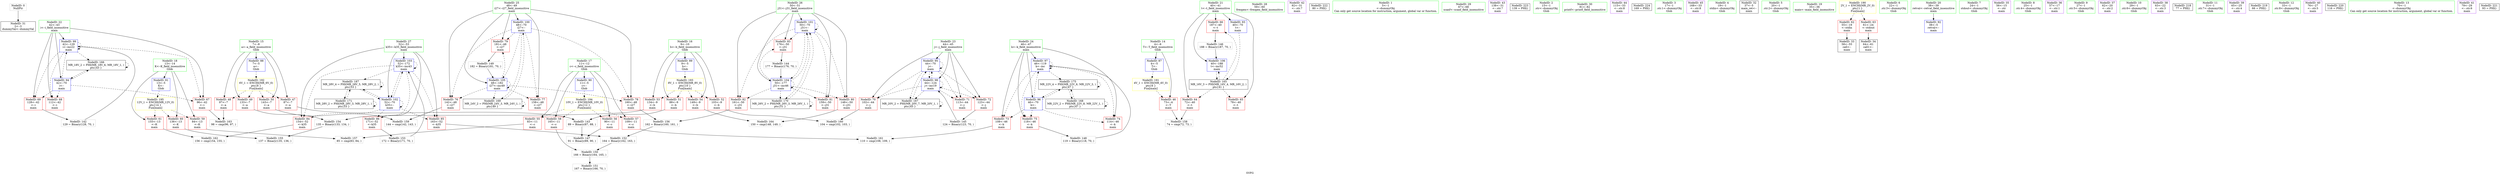 digraph "SVFG" {
	label="SVFG";

	Node0x55c96857fe10 [shape=record,color=grey,label="{NodeID: 0\nNullPtr}"];
	Node0x55c96857fe10 -> Node0x55c96859aa00[style=solid];
	Node0x55c96859b820 [shape=record,color=blue,label="{NodeID: 97\n46\<--119\nk\<--inc\nmain\n}"];
	Node0x55c96859b820 -> Node0x55c96859dbc0[style=dashed];
	Node0x55c96859b820 -> Node0x55c96859dc90[style=dashed];
	Node0x55c96859b820 -> Node0x55c96859dd60[style=dashed];
	Node0x55c96859b820 -> Node0x55c96859b820[style=dashed];
	Node0x55c96859b820 -> Node0x55c9685ac9e0[style=dashed];
	Node0x55c96857f690 [shape=record,color=green,label="{NodeID: 14\n4\<--6\nT\<--T_field_insensitive\nGlob }"];
	Node0x55c96857f690 -> Node0x55c96859b5b0[style=solid];
	Node0x55c96857f690 -> Node0x55c96859e720[style=solid];
	Node0x55c96859f0f0 [shape=record,color=yellow,style=double,label="{NodeID: 194\n10V_1 = ENCHI(MR_10V_0)\npts\{12 \}\nFun[main]}"];
	Node0x55c96859f0f0 -> Node0x55c96859cd20[style=dashed];
	Node0x55c96859f0f0 -> Node0x55c96859cdf0[style=dashed];
	Node0x55c96859f0f0 -> Node0x55c96859cec0[style=dashed];
	Node0x55c96859f0f0 -> Node0x55c96859cf90[style=dashed];
	Node0x55c968580780 [shape=record,color=green,label="{NodeID: 28\n59\<--60\nfreopen\<--freopen_field_insensitive\n}"];
	Node0x55c96859b270 [shape=record,color=purple,label="{NodeID: 42\n92\<--31\n\<--.str.7\nmain\n}"];
	Node0x55c9685bf840 [shape=record,color=black,label="{NodeID: 222\n80 = PHI()\n}"];
	Node0x55c96859cdf0 [shape=record,color=red,label="{NodeID: 56\n90\<--11\n\<--c\nmain\n}"];
	Node0x55c96859cdf0 -> Node0x55c96859c3f0[style=solid];
	Node0x55c9685a3340 [shape=record,color=grey,label="{NodeID: 153\n172 = Binary(171, 70, )\n}"];
	Node0x55c9685a3340 -> Node0x55c96859bd00[style=solid];
	Node0x55c96859d950 [shape=record,color=red,label="{NodeID: 70\n102\<--44\n\<--j\nmain\n}"];
	Node0x55c96859d950 -> Node0x55c9685a3dc0[style=solid];
	Node0x55c9685aa1e0 [shape=record,color=black,label="{NodeID: 167\nMR_20V_2 = PHI(MR_20V_7, MR_20V_1, )\npts\{45 \}\n}"];
	Node0x55c9685aa1e0 -> Node0x55c96859ee60[style=dashed];
	Node0x55c9685aa1e0 -> Node0x55c9685aa1e0[style=dashed];
	Node0x55c96859e4b0 [shape=record,color=red,label="{NodeID: 84\n154\<--52\n\<--k35\nmain\n}"];
	Node0x55c96859e4b0 -> Node0x55c9685a40c0[style=solid];
	Node0x55c96857f440 [shape=record,color=green,label="{NodeID: 1\n5\<--1\n\<--dummyObj\nCan only get source location for instruction, argument, global var or function.}"];
	Node0x55c96859b8f0 [shape=record,color=blue,label="{NodeID: 98\n44\<--124\nj\<--inc19\nmain\n}"];
	Node0x55c96859b8f0 -> Node0x55c96859d950[style=dashed];
	Node0x55c96859b8f0 -> Node0x55c96859da20[style=dashed];
	Node0x55c96859b8f0 -> Node0x55c96859daf0[style=dashed];
	Node0x55c96859b8f0 -> Node0x55c96859ee60[style=dashed];
	Node0x55c96859b8f0 -> Node0x55c96859b8f0[style=dashed];
	Node0x55c96859b8f0 -> Node0x55c9685aa1e0[style=dashed];
	Node0x55c96857f790 [shape=record,color=green,label="{NodeID: 15\n7\<--8\na\<--a_field_insensitive\nGlob }"];
	Node0x55c96857f790 -> Node0x55c96859b680[style=solid];
	Node0x55c96857f790 -> Node0x55c96859c770[style=solid];
	Node0x55c96857f790 -> Node0x55c96859c840[style=solid];
	Node0x55c96857f790 -> Node0x55c96859c910[style=solid];
	Node0x55c96857f790 -> Node0x55c96859e7f0[style=solid];
	Node0x55c96859f1d0 [shape=record,color=yellow,style=double,label="{NodeID: 195\n12V_1 = ENCHI(MR_12V_0)\npts\{14 \}\nFun[main]}"];
	Node0x55c96859f1d0 -> Node0x55c96859d060[style=dashed];
	Node0x55c96859f1d0 -> Node0x55c96859d130[style=dashed];
	Node0x55c96859f1d0 -> Node0x55c96859d200[style=dashed];
	Node0x55c968580880 [shape=record,color=green,label="{NodeID: 29\n67\<--68\nscanf\<--scanf_field_insensitive\n}"];
	Node0x55c96859b340 [shape=record,color=purple,label="{NodeID: 43\n138\<--31\n\<--.str.7\nmain\n}"];
	Node0x55c9685bf940 [shape=record,color=black,label="{NodeID: 223\n139 = PHI()\n}"];
	Node0x55c96859cec0 [shape=record,color=red,label="{NodeID: 57\n109\<--11\n\<--c\nmain\n}"];
	Node0x55c96859cec0 -> Node0x55c9685a3f40[style=solid];
	Node0x55c9685a34c0 [shape=record,color=grey,label="{NodeID: 154\n135 = Binary(133, 134, )\n}"];
	Node0x55c9685a34c0 -> Node0x55c9685a3640[style=solid];
	Node0x55c96859da20 [shape=record,color=red,label="{NodeID: 71\n113\<--44\n\<--j\nmain\n}"];
	Node0x55c9685aa6e0 [shape=record,color=black,label="{NodeID: 168\nMR_22V_2 = PHI(MR_22V_8, MR_22V_1, )\npts\{47 \}\n}"];
	Node0x55c9685aa6e0 -> Node0x55c9685aa6e0[style=dashed];
	Node0x55c9685aa6e0 -> Node0x55c9685ac9e0[style=dashed];
	Node0x55c96859e580 [shape=record,color=red,label="{NodeID: 85\n163\<--52\n\<--k35\nmain\n}"];
	Node0x55c96859e580 -> Node0x55c9685a31c0[style=solid];
	Node0x55c96857ee80 [shape=record,color=green,label="{NodeID: 2\n15\<--1\n.str\<--dummyObj\nGlob }"];
	Node0x55c96859b9c0 [shape=record,color=blue,label="{NodeID: 99\n42\<--129\ni\<--inc22\nmain\n}"];
	Node0x55c96859b9c0 -> Node0x55c96859d6e0[style=dashed];
	Node0x55c96859b9c0 -> Node0x55c96859d7b0[style=dashed];
	Node0x55c96859b9c0 -> Node0x55c96859d880[style=dashed];
	Node0x55c96859b9c0 -> Node0x55c96859b9c0[style=dashed];
	Node0x55c96859b9c0 -> Node0x55c9685a9ce0[style=dashed];
	Node0x55c96857f890 [shape=record,color=green,label="{NodeID: 16\n9\<--10\nb\<--b_field_insensitive\nGlob }"];
	Node0x55c96857f890 -> Node0x55c96859c9e0[style=solid];
	Node0x55c96857f890 -> Node0x55c96859cab0[style=solid];
	Node0x55c96857f890 -> Node0x55c96859cb80[style=solid];
	Node0x55c96857f890 -> Node0x55c96859cc50[style=solid];
	Node0x55c96857f890 -> Node0x55c96859e8f0[style=solid];
	Node0x55c968580980 [shape=record,color=green,label="{NodeID: 30\n81\<--82\nprintf\<--printf_field_insensitive\n}"];
	Node0x55c96859b410 [shape=record,color=purple,label="{NodeID: 44\n115\<--33\n\<--.str.8\nmain\n}"];
	Node0x55c9685bfa40 [shape=record,color=black,label="{NodeID: 224\n169 = PHI()\n}"];
	Node0x55c96859cf90 [shape=record,color=red,label="{NodeID: 58\n165\<--11\n\<--c\nmain\n}"];
	Node0x55c96859cf90 -> Node0x55c9685a2ec0[style=solid];
	Node0x55c9685a3640 [shape=record,color=grey,label="{NodeID: 155\n137 = Binary(135, 136, )\n}"];
	Node0x55c96859daf0 [shape=record,color=red,label="{NodeID: 72\n123\<--44\n\<--j\nmain\n}"];
	Node0x55c96859daf0 -> Node0x55c96859c0f0[style=solid];
	Node0x55c9685aabe0 [shape=record,color=black,label="{NodeID: 169\nMR_24V_2 = PHI(MR_24V_3, MR_24V_1, )\npts\{49 \}\n}"];
	Node0x55c9685aabe0 -> Node0x55c96859ba90[style=dashed];
	Node0x55c9685aabe0 -> Node0x55c9685aabe0[style=dashed];
	Node0x55c96859e650 [shape=record,color=red,label="{NodeID: 86\n171\<--52\n\<--k35\nmain\n}"];
	Node0x55c96859e650 -> Node0x55c9685a3340[style=solid];
	Node0x55c96857eb80 [shape=record,color=green,label="{NodeID: 3\n17\<--1\n.str.1\<--dummyObj\nGlob }"];
	Node0x55c96859ba90 [shape=record,color=blue,label="{NodeID: 100\n48\<--70\ni27\<--\nmain\n}"];
	Node0x55c96859ba90 -> Node0x55c96859de30[style=dashed];
	Node0x55c96859ba90 -> Node0x55c96859df00[style=dashed];
	Node0x55c96859ba90 -> Node0x55c96859dfd0[style=dashed];
	Node0x55c96859ba90 -> Node0x55c96859e0a0[style=dashed];
	Node0x55c96859ba90 -> Node0x55c96859bea0[style=dashed];
	Node0x55c96859ba90 -> Node0x55c9685aabe0[style=dashed];
	Node0x55c96857f990 [shape=record,color=green,label="{NodeID: 17\n11\<--12\nc\<--c_field_insensitive\nGlob }"];
	Node0x55c96857f990 -> Node0x55c96859cd20[style=solid];
	Node0x55c96857f990 -> Node0x55c96859cdf0[style=solid];
	Node0x55c96857f990 -> Node0x55c96859cec0[style=solid];
	Node0x55c96857f990 -> Node0x55c96859cf90[style=solid];
	Node0x55c96857f990 -> Node0x55c96859e9f0[style=solid];
	Node0x55c96859aa00 [shape=record,color=black,label="{NodeID: 31\n2\<--3\ndummyVal\<--dummyVal\n}"];
	Node0x55c96859b4e0 [shape=record,color=purple,label="{NodeID: 45\n168\<--33\n\<--.str.8\nmain\n}"];
	Node0x55c9685a1af0 [shape=record,color=grey,label="{NodeID: 142\n129 = Binary(128, 70, )\n}"];
	Node0x55c9685a1af0 -> Node0x55c96859b9c0[style=solid];
	Node0x55c96859d060 [shape=record,color=red,label="{NodeID: 59\n84\<--13\n\<--K\nmain\n}"];
	Node0x55c96859d060 -> Node0x55c9685a3940[style=solid];
	Node0x55c9685a37c0 [shape=record,color=grey,label="{NodeID: 156\n162 = Binary(160, 161, )\n}"];
	Node0x55c9685a37c0 -> Node0x55c9685a31c0[style=solid];
	Node0x55c96859dbc0 [shape=record,color=red,label="{NodeID: 73\n108\<--46\n\<--k\nmain\n}"];
	Node0x55c96859dbc0 -> Node0x55c9685a3f40[style=solid];
	Node0x55c9685ab0e0 [shape=record,color=black,label="{NodeID: 170\nMR_26V_2 = PHI(MR_26V_3, MR_26V_1, )\npts\{51 \}\n}"];
	Node0x55c9685ab0e0 -> Node0x55c96859bb60[style=dashed];
	Node0x55c9685ab0e0 -> Node0x55c9685ab0e0[style=dashed];
	Node0x55c96859e720 [shape=record,color=blue,label="{NodeID: 87\n4\<--5\nT\<--\nGlob }"];
	Node0x55c96859e720 -> Node0x55c9685b2000[style=dashed];
	Node0x55c96857ec10 [shape=record,color=green,label="{NodeID: 4\n19\<--1\nstdin\<--dummyObj\nGlob }"];
	Node0x55c96859bb60 [shape=record,color=blue,label="{NodeID: 101\n50\<--70\nj31\<--\nmain\n}"];
	Node0x55c96859bb60 -> Node0x55c96859e170[style=dashed];
	Node0x55c96859bb60 -> Node0x55c96859e240[style=dashed];
	Node0x55c96859bb60 -> Node0x55c96859e310[style=dashed];
	Node0x55c96859bb60 -> Node0x55c96859e3e0[style=dashed];
	Node0x55c96859bb60 -> Node0x55c96859bb60[style=dashed];
	Node0x55c96859bb60 -> Node0x55c96859bdd0[style=dashed];
	Node0x55c96859bb60 -> Node0x55c9685ab0e0[style=dashed];
	Node0x55c96857fa90 [shape=record,color=green,label="{NodeID: 18\n13\<--14\nK\<--K_field_insensitive\nGlob }"];
	Node0x55c96857fa90 -> Node0x55c96859d060[style=solid];
	Node0x55c96857fa90 -> Node0x55c96859d130[style=solid];
	Node0x55c96857fa90 -> Node0x55c96859d200[style=solid];
	Node0x55c96857fa90 -> Node0x55c96859eaf0[style=solid];
	Node0x55c96859aa90 [shape=record,color=black,label="{NodeID: 32\n37\<--5\nmain_ret\<--\nmain\n}"];
	Node0x55c96859b5b0 [shape=record,color=red,label="{NodeID: 46\n73\<--4\n\<--T\nmain\n}"];
	Node0x55c96859b5b0 -> Node0x55c9685a3ac0[style=solid];
	Node0x55c9685a1c70 [shape=record,color=grey,label="{NodeID: 143\n89 = Binary(87, 88, )\n}"];
	Node0x55c9685a1c70 -> Node0x55c96859c3f0[style=solid];
	Node0x55c96859d130 [shape=record,color=red,label="{NodeID: 60\n136\<--13\n\<--K\nmain\n}"];
	Node0x55c96859d130 -> Node0x55c9685a3640[style=solid];
	Node0x55c9685a3940 [shape=record,color=grey,label="{NodeID: 157\n85 = cmp(83, 84, )\n}"];
	Node0x55c96859dc90 [shape=record,color=red,label="{NodeID: 74\n114\<--46\n\<--k\nmain\n}"];
	Node0x55c9685ab5e0 [shape=record,color=black,label="{NodeID: 171\nMR_28V_2 = PHI(MR_28V_3, MR_28V_1, )\npts\{53 \}\n}"];
	Node0x55c9685ab5e0 -> Node0x55c9685ab5e0[style=dashed];
	Node0x55c9685ab5e0 -> Node0x55c9685b05e0[style=dashed];
	Node0x55c96859e7f0 [shape=record,color=blue,label="{NodeID: 88\n7\<--5\na\<--\nGlob }"];
	Node0x55c96859e7f0 -> Node0x55c96859ef30[style=dashed];
	Node0x55c96857ed00 [shape=record,color=green,label="{NodeID: 5\n20\<--1\n.str.2\<--dummyObj\nGlob }"];
	Node0x55c96859bc30 [shape=record,color=blue,label="{NodeID: 102\n52\<--70\nk35\<--\nmain\n}"];
	Node0x55c96859bc30 -> Node0x55c96859e4b0[style=dashed];
	Node0x55c96859bc30 -> Node0x55c96859e580[style=dashed];
	Node0x55c96859bc30 -> Node0x55c96859e650[style=dashed];
	Node0x55c96859bc30 -> Node0x55c96859bc30[style=dashed];
	Node0x55c96859bc30 -> Node0x55c96859bd00[style=dashed];
	Node0x55c96859bc30 -> Node0x55c9685b05e0[style=dashed];
	Node0x55c96857fb90 [shape=record,color=green,label="{NodeID: 19\n35\<--36\nmain\<--main_field_insensitive\n}"];
	Node0x55c96859ab20 [shape=record,color=black,label="{NodeID: 33\n58\<--55\ncall\<--\nmain\n}"];
	Node0x55c96859b680 [shape=record,color=red,label="{NodeID: 47\n87\<--7\n\<--a\nmain\n}"];
	Node0x55c96859b680 -> Node0x55c9685a1c70[style=solid];
	Node0x55c96859bf70 [shape=record,color=grey,label="{NodeID: 144\n177 = Binary(176, 70, )\n}"];
	Node0x55c96859bf70 -> Node0x55c96859bdd0[style=solid];
	Node0x55c96859d200 [shape=record,color=red,label="{NodeID: 61\n155\<--13\n\<--K\nmain\n}"];
	Node0x55c96859d200 -> Node0x55c9685a40c0[style=solid];
	Node0x55c9685a3ac0 [shape=record,color=grey,label="{NodeID: 158\n74 = cmp(72, 73, )\n}"];
	Node0x55c96859dd60 [shape=record,color=red,label="{NodeID: 75\n118\<--46\n\<--k\nmain\n}"];
	Node0x55c96859dd60 -> Node0x55c96859c570[style=solid];
	Node0x55c96859e8f0 [shape=record,color=blue,label="{NodeID: 89\n9\<--5\nb\<--\nGlob }"];
	Node0x55c96859e8f0 -> Node0x55c96859f010[style=dashed];
	Node0x55c96857ed90 [shape=record,color=green,label="{NodeID: 6\n22\<--1\n.str.3\<--dummyObj\nGlob }"];
	Node0x55c96859bd00 [shape=record,color=blue,label="{NodeID: 103\n52\<--172\nk35\<--inc43\nmain\n}"];
	Node0x55c96859bd00 -> Node0x55c96859e4b0[style=dashed];
	Node0x55c96859bd00 -> Node0x55c96859e580[style=dashed];
	Node0x55c96859bd00 -> Node0x55c96859e650[style=dashed];
	Node0x55c96859bd00 -> Node0x55c96859bc30[style=dashed];
	Node0x55c96859bd00 -> Node0x55c96859bd00[style=dashed];
	Node0x55c96859bd00 -> Node0x55c9685b05e0[style=dashed];
	Node0x55c96857fc90 [shape=record,color=green,label="{NodeID: 20\n38\<--39\nretval\<--retval_field_insensitive\nmain\n}"];
	Node0x55c96857fc90 -> Node0x55c96859ebf0[style=solid];
	Node0x55c96859abf0 [shape=record,color=black,label="{NodeID: 34\n64\<--61\ncall1\<--\nmain\n}"];
	Node0x55c96859c770 [shape=record,color=red,label="{NodeID: 48\n97\<--7\n\<--a\nmain\n}"];
	Node0x55c96859c770 -> Node0x55c9685a4240[style=solid];
	Node0x55c96859c0f0 [shape=record,color=grey,label="{NodeID: 145\n124 = Binary(123, 70, )\n}"];
	Node0x55c96859c0f0 -> Node0x55c96859b8f0[style=solid];
	Node0x55c96859d2d0 [shape=record,color=red,label="{NodeID: 62\n55\<--19\n\<--stdin\nmain\n}"];
	Node0x55c96859d2d0 -> Node0x55c96859ab20[style=solid];
	Node0x55c9685a3c40 [shape=record,color=grey,label="{NodeID: 159\n144 = cmp(142, 143, )\n}"];
	Node0x55c96859de30 [shape=record,color=red,label="{NodeID: 76\n142\<--48\n\<--i27\nmain\n}"];
	Node0x55c96859de30 -> Node0x55c9685a3c40[style=solid];
	Node0x55c96859e9f0 [shape=record,color=blue,label="{NodeID: 90\n11\<--5\nc\<--\nGlob }"];
	Node0x55c96859e9f0 -> Node0x55c96859f0f0[style=dashed];
	Node0x55c96859a0e0 [shape=record,color=green,label="{NodeID: 7\n24\<--1\nstdout\<--dummyObj\nGlob }"];
	Node0x55c9685b05e0 [shape=record,color=black,label="{NodeID: 187\nMR_28V_4 = PHI(MR_28V_5, MR_28V_2, )\npts\{53 \}\n}"];
	Node0x55c9685b05e0 -> Node0x55c96859bc30[style=dashed];
	Node0x55c9685b05e0 -> Node0x55c9685ab5e0[style=dashed];
	Node0x55c9685b05e0 -> Node0x55c9685b05e0[style=dashed];
	Node0x55c96859bdd0 [shape=record,color=blue,label="{NodeID: 104\n50\<--177\nj31\<--inc46\nmain\n}"];
	Node0x55c96859bdd0 -> Node0x55c96859e170[style=dashed];
	Node0x55c96859bdd0 -> Node0x55c96859e240[style=dashed];
	Node0x55c96859bdd0 -> Node0x55c96859e310[style=dashed];
	Node0x55c96859bdd0 -> Node0x55c96859e3e0[style=dashed];
	Node0x55c96859bdd0 -> Node0x55c96859bb60[style=dashed];
	Node0x55c96859bdd0 -> Node0x55c96859bdd0[style=dashed];
	Node0x55c96859bdd0 -> Node0x55c9685ab0e0[style=dashed];
	Node0x55c9685801d0 [shape=record,color=green,label="{NodeID: 21\n40\<--41\nt\<--t_field_insensitive\nmain\n}"];
	Node0x55c9685801d0 -> Node0x55c96859d470[style=solid];
	Node0x55c9685801d0 -> Node0x55c96859d540[style=solid];
	Node0x55c9685801d0 -> Node0x55c96859d610[style=solid];
	Node0x55c9685801d0 -> Node0x55c96859ecc0[style=solid];
	Node0x55c9685801d0 -> Node0x55c96859ff80[style=solid];
	Node0x55c96859acc0 [shape=record,color=purple,label="{NodeID: 35\n56\<--15\n\<--.str\nmain\n}"];
	Node0x55c96859c840 [shape=record,color=red,label="{NodeID: 49\n133\<--7\n\<--a\nmain\n}"];
	Node0x55c96859c840 -> Node0x55c9685a34c0[style=solid];
	Node0x55c96859c270 [shape=record,color=grey,label="{NodeID: 146\n188 = Binary(187, 70, )\n}"];
	Node0x55c96859c270 -> Node0x55c96859ff80[style=solid];
	Node0x55c96859d3a0 [shape=record,color=red,label="{NodeID: 63\n61\<--24\n\<--stdout\nmain\n}"];
	Node0x55c96859d3a0 -> Node0x55c96859abf0[style=solid];
	Node0x55c9685a3dc0 [shape=record,color=grey,label="{NodeID: 160\n104 = cmp(102, 103, )\n}"];
	Node0x55c96859df00 [shape=record,color=red,label="{NodeID: 77\n158\<--48\n\<--i27\nmain\n}"];
	Node0x55c96859eaf0 [shape=record,color=blue,label="{NodeID: 91\n13\<--5\nK\<--\nGlob }"];
	Node0x55c96859eaf0 -> Node0x55c96859f1d0[style=dashed];
	Node0x55c96859a170 [shape=record,color=green,label="{NodeID: 8\n25\<--1\n.str.4\<--dummyObj\nGlob }"];
	Node0x55c96859bea0 [shape=record,color=blue,label="{NodeID: 105\n48\<--182\ni27\<--inc49\nmain\n}"];
	Node0x55c96859bea0 -> Node0x55c96859de30[style=dashed];
	Node0x55c96859bea0 -> Node0x55c96859df00[style=dashed];
	Node0x55c96859bea0 -> Node0x55c96859dfd0[style=dashed];
	Node0x55c96859bea0 -> Node0x55c96859e0a0[style=dashed];
	Node0x55c96859bea0 -> Node0x55c96859bea0[style=dashed];
	Node0x55c96859bea0 -> Node0x55c9685aabe0[style=dashed];
	Node0x55c9685802a0 [shape=record,color=green,label="{NodeID: 22\n42\<--43\ni\<--i_field_insensitive\nmain\n}"];
	Node0x55c9685802a0 -> Node0x55c96859d6e0[style=solid];
	Node0x55c9685802a0 -> Node0x55c96859d7b0[style=solid];
	Node0x55c9685802a0 -> Node0x55c96859d880[style=solid];
	Node0x55c9685802a0 -> Node0x55c96859ed90[style=solid];
	Node0x55c9685802a0 -> Node0x55c96859b9c0[style=solid];
	Node0x55c96859ad90 [shape=record,color=purple,label="{NodeID: 36\n57\<--17\n\<--.str.1\nmain\n}"];
	Node0x55c96859c910 [shape=record,color=red,label="{NodeID: 50\n143\<--7\n\<--a\nmain\n}"];
	Node0x55c96859c910 -> Node0x55c9685a3c40[style=solid];
	Node0x55c96859c3f0 [shape=record,color=grey,label="{NodeID: 147\n91 = Binary(89, 90, )\n}"];
	Node0x55c96859d470 [shape=record,color=red,label="{NodeID: 64\n72\<--40\n\<--t\nmain\n}"];
	Node0x55c96859d470 -> Node0x55c9685a3ac0[style=solid];
	Node0x55c9685a3f40 [shape=record,color=grey,label="{NodeID: 161\n110 = cmp(108, 109, )\n}"];
	Node0x55c96859dfd0 [shape=record,color=red,label="{NodeID: 78\n160\<--48\n\<--i27\nmain\n}"];
	Node0x55c96859dfd0 -> Node0x55c9685a37c0[style=solid];
	Node0x55c9685ac9e0 [shape=record,color=black,label="{NodeID: 175\nMR_22V_4 = PHI(MR_22V_6, MR_22V_3, )\npts\{47 \}\n}"];
	Node0x55c9685ac9e0 -> Node0x55c96859b750[style=dashed];
	Node0x55c9685ac9e0 -> Node0x55c9685aa6e0[style=dashed];
	Node0x55c9685ac9e0 -> Node0x55c9685ac9e0[style=dashed];
	Node0x55c96859ebf0 [shape=record,color=blue,label="{NodeID: 92\n38\<--5\nretval\<--\nmain\n}"];
	Node0x55c96857ffb0 [shape=record,color=green,label="{NodeID: 9\n27\<--1\n.str.5\<--dummyObj\nGlob }"];
	Node0x55c96859ff80 [shape=record,color=blue,label="{NodeID: 106\n40\<--188\nt\<--inc52\nmain\n}"];
	Node0x55c96859ff80 -> Node0x55c9685a97e0[style=dashed];
	Node0x55c968580370 [shape=record,color=green,label="{NodeID: 23\n44\<--45\nj\<--j_field_insensitive\nmain\n}"];
	Node0x55c968580370 -> Node0x55c96859d950[style=solid];
	Node0x55c968580370 -> Node0x55c96859da20[style=solid];
	Node0x55c968580370 -> Node0x55c96859daf0[style=solid];
	Node0x55c968580370 -> Node0x55c96859ee60[style=solid];
	Node0x55c968580370 -> Node0x55c96859b8f0[style=solid];
	Node0x55c96859ae60 [shape=record,color=purple,label="{NodeID: 37\n62\<--20\n\<--.str.2\nmain\n}"];
	Node0x55c96859c9e0 [shape=record,color=red,label="{NodeID: 51\n88\<--9\n\<--b\nmain\n}"];
	Node0x55c96859c9e0 -> Node0x55c9685a1c70[style=solid];
	Node0x55c96859c570 [shape=record,color=grey,label="{NodeID: 148\n119 = Binary(118, 70, )\n}"];
	Node0x55c96859c570 -> Node0x55c96859b820[style=solid];
	Node0x55c96859d540 [shape=record,color=red,label="{NodeID: 65\n78\<--40\n\<--t\nmain\n}"];
	Node0x55c9685a40c0 [shape=record,color=grey,label="{NodeID: 162\n156 = cmp(154, 155, )\n}"];
	Node0x55c96859e0a0 [shape=record,color=red,label="{NodeID: 79\n181\<--48\n\<--i27\nmain\n}"];
	Node0x55c96859e0a0 -> Node0x55c9685a2dc0[style=solid];
	Node0x55c96859ecc0 [shape=record,color=blue,label="{NodeID: 93\n40\<--70\nt\<--\nmain\n}"];
	Node0x55c96859ecc0 -> Node0x55c9685a97e0[style=dashed];
	Node0x55c968580040 [shape=record,color=green,label="{NodeID: 10\n29\<--1\n.str.6\<--dummyObj\nGlob }"];
	Node0x55c9685b14e0 [shape=record,color=yellow,style=double,label="{NodeID: 190\n2V_1 = ENCHI(MR_2V_0)\npts\{1 \}\nFun[main]}"];
	Node0x55c9685b14e0 -> Node0x55c96859d2d0[style=dashed];
	Node0x55c9685b14e0 -> Node0x55c96859d3a0[style=dashed];
	Node0x55c968580440 [shape=record,color=green,label="{NodeID: 24\n46\<--47\nk\<--k_field_insensitive\nmain\n}"];
	Node0x55c968580440 -> Node0x55c96859dbc0[style=solid];
	Node0x55c968580440 -> Node0x55c96859dc90[style=solid];
	Node0x55c968580440 -> Node0x55c96859dd60[style=solid];
	Node0x55c968580440 -> Node0x55c96859b750[style=solid];
	Node0x55c968580440 -> Node0x55c96859b820[style=solid];
	Node0x55c96859af30 [shape=record,color=purple,label="{NodeID: 38\n63\<--22\n\<--.str.3\nmain\n}"];
	Node0x55c9685bf440 [shape=record,color=black,label="{NodeID: 218\n77 = PHI()\n}"];
	Node0x55c96859cab0 [shape=record,color=red,label="{NodeID: 52\n103\<--9\n\<--b\nmain\n}"];
	Node0x55c96859cab0 -> Node0x55c9685a3dc0[style=solid];
	Node0x55c9685a2dc0 [shape=record,color=grey,label="{NodeID: 149\n182 = Binary(181, 70, )\n}"];
	Node0x55c9685a2dc0 -> Node0x55c96859bea0[style=solid];
	Node0x55c96859d610 [shape=record,color=red,label="{NodeID: 66\n187\<--40\n\<--t\nmain\n}"];
	Node0x55c96859d610 -> Node0x55c96859c270[style=solid];
	Node0x55c9685a4240 [shape=record,color=grey,label="{NodeID: 163\n98 = cmp(96, 97, )\n}"];
	Node0x55c96859e170 [shape=record,color=red,label="{NodeID: 80\n148\<--50\n\<--j31\nmain\n}"];
	Node0x55c96859e170 -> Node0x55c9685a43c0[style=solid];
	Node0x55c96859ed90 [shape=record,color=blue,label="{NodeID: 94\n42\<--70\ni\<--\nmain\n}"];
	Node0x55c96859ed90 -> Node0x55c96859d6e0[style=dashed];
	Node0x55c96859ed90 -> Node0x55c96859d7b0[style=dashed];
	Node0x55c96859ed90 -> Node0x55c96859d880[style=dashed];
	Node0x55c96859ed90 -> Node0x55c96859b9c0[style=dashed];
	Node0x55c96859ed90 -> Node0x55c9685a9ce0[style=dashed];
	Node0x55c96859a420 [shape=record,color=green,label="{NodeID: 11\n31\<--1\n.str.7\<--dummyObj\nGlob }"];
	Node0x55c9685b2000 [shape=record,color=yellow,style=double,label="{NodeID: 191\n4V_1 = ENCHI(MR_4V_0)\npts\{6 \}\nFun[main]}"];
	Node0x55c9685b2000 -> Node0x55c96859b5b0[style=dashed];
	Node0x55c968580510 [shape=record,color=green,label="{NodeID: 25\n48\<--49\ni27\<--i27_field_insensitive\nmain\n}"];
	Node0x55c968580510 -> Node0x55c96859de30[style=solid];
	Node0x55c968580510 -> Node0x55c96859df00[style=solid];
	Node0x55c968580510 -> Node0x55c96859dfd0[style=solid];
	Node0x55c968580510 -> Node0x55c96859e0a0[style=solid];
	Node0x55c968580510 -> Node0x55c96859ba90[style=solid];
	Node0x55c968580510 -> Node0x55c96859bea0[style=solid];
	Node0x55c96859b000 [shape=record,color=purple,label="{NodeID: 39\n65\<--25\n\<--.str.4\nmain\n}"];
	Node0x55c9685bf540 [shape=record,color=black,label="{NodeID: 219\n66 = PHI()\n}"];
	Node0x55c96859cb80 [shape=record,color=red,label="{NodeID: 53\n134\<--9\n\<--b\nmain\n}"];
	Node0x55c96859cb80 -> Node0x55c9685a34c0[style=solid];
	Node0x55c9685a2ec0 [shape=record,color=grey,label="{NodeID: 150\n166 = Binary(164, 165, )\n}"];
	Node0x55c9685a2ec0 -> Node0x55c9685a3040[style=solid];
	Node0x55c96859d6e0 [shape=record,color=red,label="{NodeID: 67\n96\<--42\n\<--i\nmain\n}"];
	Node0x55c96859d6e0 -> Node0x55c9685a4240[style=solid];
	Node0x55c9685a43c0 [shape=record,color=grey,label="{NodeID: 164\n150 = cmp(148, 149, )\n}"];
	Node0x55c96859e240 [shape=record,color=red,label="{NodeID: 81\n159\<--50\n\<--j31\nmain\n}"];
	Node0x55c96859ee60 [shape=record,color=blue,label="{NodeID: 95\n44\<--70\nj\<--\nmain\n}"];
	Node0x55c96859ee60 -> Node0x55c96859d950[style=dashed];
	Node0x55c96859ee60 -> Node0x55c96859da20[style=dashed];
	Node0x55c96859ee60 -> Node0x55c96859daf0[style=dashed];
	Node0x55c96859ee60 -> Node0x55c96859ee60[style=dashed];
	Node0x55c96859ee60 -> Node0x55c96859b8f0[style=dashed];
	Node0x55c96859ee60 -> Node0x55c9685aa1e0[style=dashed];
	Node0x55c96859a520 [shape=record,color=green,label="{NodeID: 12\n33\<--1\n.str.8\<--dummyObj\nGlob }"];
	Node0x55c96859ef30 [shape=record,color=yellow,style=double,label="{NodeID: 192\n6V_1 = ENCHI(MR_6V_0)\npts\{8 \}\nFun[main]}"];
	Node0x55c96859ef30 -> Node0x55c96859b680[style=dashed];
	Node0x55c96859ef30 -> Node0x55c96859c770[style=dashed];
	Node0x55c96859ef30 -> Node0x55c96859c840[style=dashed];
	Node0x55c96859ef30 -> Node0x55c96859c910[style=dashed];
	Node0x55c9685805e0 [shape=record,color=green,label="{NodeID: 26\n50\<--51\nj31\<--j31_field_insensitive\nmain\n}"];
	Node0x55c9685805e0 -> Node0x55c96859e170[style=solid];
	Node0x55c9685805e0 -> Node0x55c96859e240[style=solid];
	Node0x55c9685805e0 -> Node0x55c96859e310[style=solid];
	Node0x55c9685805e0 -> Node0x55c96859e3e0[style=solid];
	Node0x55c9685805e0 -> Node0x55c96859bb60[style=solid];
	Node0x55c9685805e0 -> Node0x55c96859bdd0[style=solid];
	Node0x55c96859b0d0 [shape=record,color=purple,label="{NodeID: 40\n76\<--27\n\<--.str.5\nmain\n}"];
	Node0x55c9685bf640 [shape=record,color=black,label="{NodeID: 220\n116 = PHI()\n}"];
	Node0x55c96859cc50 [shape=record,color=red,label="{NodeID: 54\n149\<--9\n\<--b\nmain\n}"];
	Node0x55c96859cc50 -> Node0x55c9685a43c0[style=solid];
	Node0x55c9685a3040 [shape=record,color=grey,label="{NodeID: 151\n167 = Binary(166, 70, )\n}"];
	Node0x55c96859d7b0 [shape=record,color=red,label="{NodeID: 68\n112\<--42\n\<--i\nmain\n}"];
	Node0x55c9685a97e0 [shape=record,color=black,label="{NodeID: 165\nMR_16V_3 = PHI(MR_16V_4, MR_16V_2, )\npts\{41 \}\n}"];
	Node0x55c9685a97e0 -> Node0x55c96859d470[style=dashed];
	Node0x55c9685a97e0 -> Node0x55c96859d540[style=dashed];
	Node0x55c9685a97e0 -> Node0x55c96859d610[style=dashed];
	Node0x55c9685a97e0 -> Node0x55c96859ff80[style=dashed];
	Node0x55c96859e310 [shape=record,color=red,label="{NodeID: 82\n161\<--50\n\<--j31\nmain\n}"];
	Node0x55c96859e310 -> Node0x55c9685a37c0[style=solid];
	Node0x55c96859b750 [shape=record,color=blue,label="{NodeID: 96\n46\<--70\nk\<--\nmain\n}"];
	Node0x55c96859b750 -> Node0x55c96859dbc0[style=dashed];
	Node0x55c96859b750 -> Node0x55c96859dc90[style=dashed];
	Node0x55c96859b750 -> Node0x55c96859dd60[style=dashed];
	Node0x55c96859b750 -> Node0x55c96859b820[style=dashed];
	Node0x55c96859b750 -> Node0x55c9685ac9e0[style=dashed];
	Node0x55c96857f5d0 [shape=record,color=green,label="{NodeID: 13\n70\<--1\n\<--dummyObj\nCan only get source location for instruction, argument, global var or function.}"];
	Node0x55c96859f010 [shape=record,color=yellow,style=double,label="{NodeID: 193\n8V_1 = ENCHI(MR_8V_0)\npts\{10 \}\nFun[main]}"];
	Node0x55c96859f010 -> Node0x55c96859c9e0[style=dashed];
	Node0x55c96859f010 -> Node0x55c96859cab0[style=dashed];
	Node0x55c96859f010 -> Node0x55c96859cb80[style=dashed];
	Node0x55c96859f010 -> Node0x55c96859cc50[style=dashed];
	Node0x55c9685806b0 [shape=record,color=green,label="{NodeID: 27\n52\<--53\nk35\<--k35_field_insensitive\nmain\n}"];
	Node0x55c9685806b0 -> Node0x55c96859e4b0[style=solid];
	Node0x55c9685806b0 -> Node0x55c96859e580[style=solid];
	Node0x55c9685806b0 -> Node0x55c96859e650[style=solid];
	Node0x55c9685806b0 -> Node0x55c96859bc30[style=solid];
	Node0x55c9685806b0 -> Node0x55c96859bd00[style=solid];
	Node0x55c96859b1a0 [shape=record,color=purple,label="{NodeID: 41\n79\<--29\n\<--.str.6\nmain\n}"];
	Node0x55c9685bf740 [shape=record,color=black,label="{NodeID: 221\n93 = PHI()\n}"];
	Node0x55c96859cd20 [shape=record,color=red,label="{NodeID: 55\n83\<--11\n\<--c\nmain\n}"];
	Node0x55c96859cd20 -> Node0x55c9685a3940[style=solid];
	Node0x55c9685a31c0 [shape=record,color=grey,label="{NodeID: 152\n164 = Binary(162, 163, )\n}"];
	Node0x55c9685a31c0 -> Node0x55c9685a2ec0[style=solid];
	Node0x55c96859d880 [shape=record,color=red,label="{NodeID: 69\n128\<--42\n\<--i\nmain\n}"];
	Node0x55c96859d880 -> Node0x55c9685a1af0[style=solid];
	Node0x55c9685a9ce0 [shape=record,color=black,label="{NodeID: 166\nMR_18V_2 = PHI(MR_18V_6, MR_18V_1, )\npts\{43 \}\n}"];
	Node0x55c9685a9ce0 -> Node0x55c96859ed90[style=dashed];
	Node0x55c9685a9ce0 -> Node0x55c9685a9ce0[style=dashed];
	Node0x55c96859e3e0 [shape=record,color=red,label="{NodeID: 83\n176\<--50\n\<--j31\nmain\n}"];
	Node0x55c96859e3e0 -> Node0x55c96859bf70[style=solid];
}
